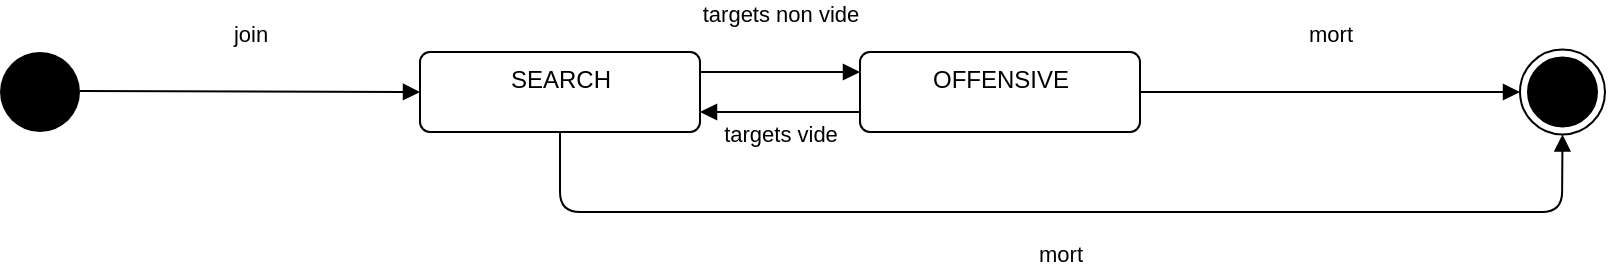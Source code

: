 <mxfile version="13.8.5" type="github">
  <diagram name="Page-1" id="58cdce13-f638-feb5-8d6f-7d28b1aa9fa0">
    <mxGraphModel dx="1350" dy="804" grid="1" gridSize="10" guides="1" tooltips="1" connect="1" arrows="1" fold="1" page="1" pageScale="1" pageWidth="1100" pageHeight="850" background="#ffffff" math="0" shadow="0">
      <root>
        <mxCell id="0" />
        <mxCell id="1" parent="0" />
        <mxCell id="9fcqKFxlRpkhcRXjetvC-1" value="" style="ellipse;fillColor=#000000;strokeColor=none;" parent="1" vertex="1">
          <mxGeometry x="40" y="280" width="40" height="40" as="geometry" />
        </mxCell>
        <mxCell id="9fcqKFxlRpkhcRXjetvC-2" value="" style="ellipse;html=1;shape=endState;fillColor=#000000;strokeColor=#000000;direction=south;" parent="1" vertex="1">
          <mxGeometry x="800" y="278.75" width="42.5" height="42.5" as="geometry" />
        </mxCell>
        <mxCell id="9fcqKFxlRpkhcRXjetvC-4" value="targets non vide" style="html=1;verticalAlign=bottom;endArrow=block;exitX=1;exitY=0.25;exitDx=0;exitDy=0;entryX=0;entryY=0.25;entryDx=0;entryDy=0;" parent="1" source="9fcqKFxlRpkhcRXjetvC-5" target="9fcqKFxlRpkhcRXjetvC-6" edge="1">
          <mxGeometry y="20" width="80" relative="1" as="geometry">
            <mxPoint x="390" y="290" as="sourcePoint" />
            <mxPoint x="470" y="290" as="targetPoint" />
            <mxPoint as="offset" />
          </mxGeometry>
        </mxCell>
        <mxCell id="9fcqKFxlRpkhcRXjetvC-5" value="SEARCH" style="html=1;align=center;verticalAlign=top;rounded=1;absoluteArcSize=1;arcSize=10;dashed=0;" parent="1" vertex="1">
          <mxGeometry x="250" y="280" width="140" height="40" as="geometry" />
        </mxCell>
        <mxCell id="9fcqKFxlRpkhcRXjetvC-6" value="OFFENSIVE" style="html=1;align=center;verticalAlign=top;rounded=1;absoluteArcSize=1;arcSize=10;dashed=0;" parent="1" vertex="1">
          <mxGeometry x="470" y="280" width="140" height="40" as="geometry" />
        </mxCell>
        <mxCell id="9fcqKFxlRpkhcRXjetvC-7" value="join" style="html=1;verticalAlign=bottom;endArrow=block;entryX=0;entryY=0.5;entryDx=0;entryDy=0;" parent="1" target="9fcqKFxlRpkhcRXjetvC-5" edge="1">
          <mxGeometry y="20" width="80" relative="1" as="geometry">
            <mxPoint x="80" y="299.5" as="sourcePoint" />
            <mxPoint x="160" y="299.5" as="targetPoint" />
            <mxPoint as="offset" />
          </mxGeometry>
        </mxCell>
        <mxCell id="9fcqKFxlRpkhcRXjetvC-8" value="targets vide" style="html=1;verticalAlign=bottom;endArrow=block;exitX=0;exitY=0.75;exitDx=0;exitDy=0;entryX=1;entryY=0.75;entryDx=0;entryDy=0;" parent="1" source="9fcqKFxlRpkhcRXjetvC-6" target="9fcqKFxlRpkhcRXjetvC-5" edge="1">
          <mxGeometry y="20" width="80" relative="1" as="geometry">
            <mxPoint x="400" y="300" as="sourcePoint" />
            <mxPoint x="390" y="420" as="targetPoint" />
            <mxPoint as="offset" />
          </mxGeometry>
        </mxCell>
        <mxCell id="9fcqKFxlRpkhcRXjetvC-9" value="mort" style="html=1;verticalAlign=bottom;endArrow=block;entryX=1;entryY=0.5;entryDx=0;entryDy=0;exitX=0.5;exitY=1;exitDx=0;exitDy=0;" parent="1" source="9fcqKFxlRpkhcRXjetvC-5" target="9fcqKFxlRpkhcRXjetvC-2" edge="1">
          <mxGeometry x="0.0" y="-30" width="80" relative="1" as="geometry">
            <mxPoint x="320" y="430" as="sourcePoint" />
            <mxPoint x="390" y="430" as="targetPoint" />
            <mxPoint as="offset" />
            <Array as="points">
              <mxPoint x="320" y="360" />
              <mxPoint x="821" y="360" />
            </Array>
          </mxGeometry>
        </mxCell>
        <mxCell id="9fcqKFxlRpkhcRXjetvC-10" value="mort" style="html=1;verticalAlign=bottom;endArrow=block;entryX=0.5;entryY=1;entryDx=0;entryDy=0;" parent="1" target="9fcqKFxlRpkhcRXjetvC-2" edge="1">
          <mxGeometry y="20" width="80" relative="1" as="geometry">
            <mxPoint x="610" y="300" as="sourcePoint" />
            <mxPoint x="690" y="299.5" as="targetPoint" />
            <mxPoint as="offset" />
          </mxGeometry>
        </mxCell>
      </root>
    </mxGraphModel>
  </diagram>
</mxfile>
